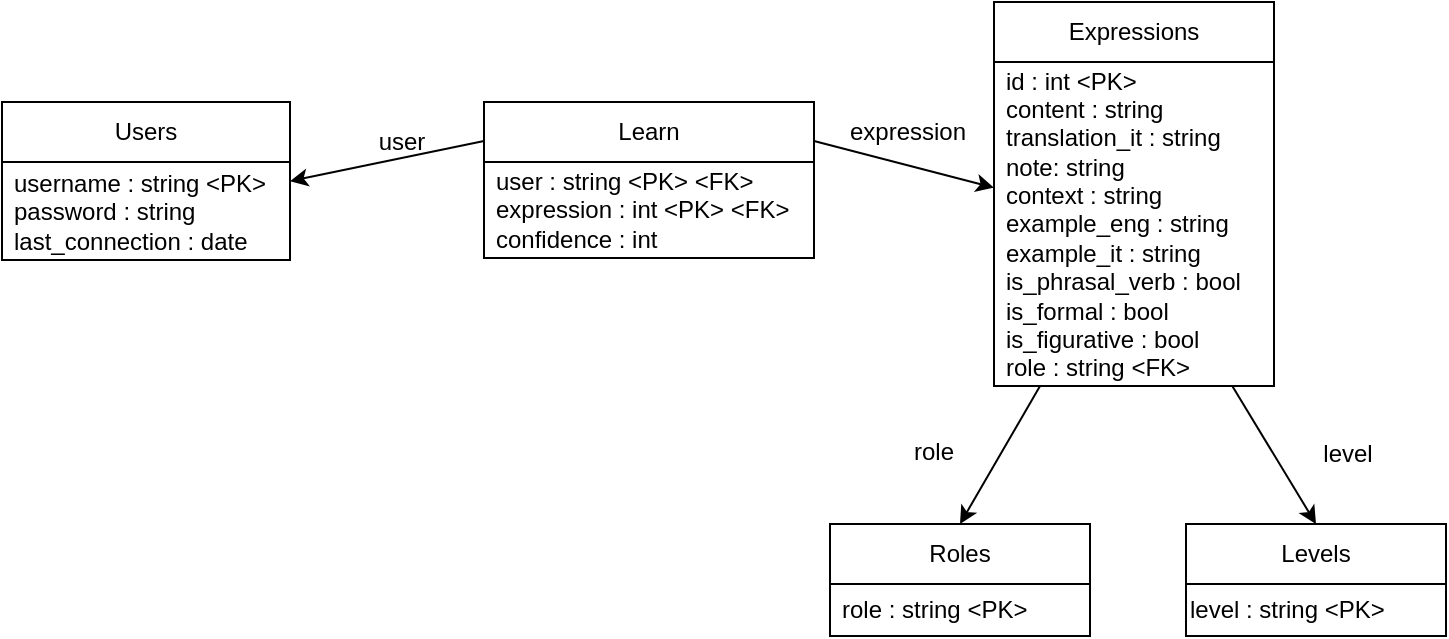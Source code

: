 <mxfile version="24.2.5" type="device">
  <diagram id="lDlxW4i7y4j8TEf86Q9k" name="Pagina-1">
    <mxGraphModel dx="3595" dy="620" grid="0" gridSize="10" guides="1" tooltips="1" connect="1" arrows="1" fold="1" page="1" pageScale="1" pageWidth="1169" pageHeight="1654" math="0" shadow="0">
      <root>
        <mxCell id="0" />
        <mxCell id="1" parent="0" />
        <mxCell id="zCak5OPpVRagQOr4Mdr1-2" value="Users" style="swimlane;fontStyle=0;childLayout=stackLayout;horizontal=1;startSize=30;horizontalStack=0;resizeParent=1;resizeParentMax=0;resizeLast=0;collapsible=1;marginBottom=0;whiteSpace=wrap;html=1;" parent="1" vertex="1">
          <mxGeometry x="-2255" y="209" width="144" height="79" as="geometry" />
        </mxCell>
        <mxCell id="zCak5OPpVRagQOr4Mdr1-3" value="username : string &amp;lt;PK&amp;gt;&lt;br&gt;password : string last_connection : date" style="text;strokeColor=none;fillColor=none;align=left;verticalAlign=middle;spacingLeft=4;spacingRight=4;overflow=hidden;points=[[0,0.5],[1,0.5]];portConstraint=eastwest;rotatable=0;whiteSpace=wrap;html=1;" parent="zCak5OPpVRagQOr4Mdr1-2" vertex="1">
          <mxGeometry y="30" width="144" height="49" as="geometry" />
        </mxCell>
        <mxCell id="zCak5OPpVRagQOr4Mdr1-6" value="Expressions" style="swimlane;fontStyle=0;childLayout=stackLayout;horizontal=1;startSize=30;horizontalStack=0;resizeParent=1;resizeParentMax=0;resizeLast=0;collapsible=1;marginBottom=0;whiteSpace=wrap;html=1;" parent="1" vertex="1">
          <mxGeometry x="-1759" y="159" width="140" height="192" as="geometry" />
        </mxCell>
        <mxCell id="zCak5OPpVRagQOr4Mdr1-7" value="id : int &amp;lt;PK&amp;gt;&lt;br&gt;content : string&lt;br&gt;translation_it : string&lt;br&gt;note: string&lt;br&gt;context : string&lt;br&gt;example_eng : string&lt;br&gt;example_it : string&lt;br&gt;is_phrasal_verb : bool&lt;br&gt;is_formal : bool&lt;div&gt;is_figurative : bool&lt;br&gt;role : string &amp;lt;FK&amp;gt;&lt;br&gt;level : string &amp;lt;FK&amp;gt;&lt;/div&gt;" style="text;strokeColor=none;fillColor=none;align=left;verticalAlign=middle;spacingLeft=4;spacingRight=4;overflow=hidden;points=[[0,0.5],[1,0.5]];portConstraint=eastwest;rotatable=0;whiteSpace=wrap;html=1;" parent="zCak5OPpVRagQOr4Mdr1-6" vertex="1">
          <mxGeometry y="30" width="140" height="162" as="geometry" />
        </mxCell>
        <mxCell id="zCak5OPpVRagQOr4Mdr1-10" style="rounded=0;orthogonalLoop=1;jettySize=auto;html=1;exitX=0;exitY=0.25;exitDx=0;exitDy=0;" parent="1" source="zCak5OPpVRagQOr4Mdr1-8" target="zCak5OPpVRagQOr4Mdr1-3" edge="1">
          <mxGeometry relative="1" as="geometry" />
        </mxCell>
        <mxCell id="zCak5OPpVRagQOr4Mdr1-11" style="rounded=0;orthogonalLoop=1;jettySize=auto;html=1;exitX=1;exitY=0.25;exitDx=0;exitDy=0;" parent="1" source="zCak5OPpVRagQOr4Mdr1-8" target="zCak5OPpVRagQOr4Mdr1-7" edge="1">
          <mxGeometry relative="1" as="geometry" />
        </mxCell>
        <mxCell id="zCak5OPpVRagQOr4Mdr1-8" value="Learn" style="swimlane;fontStyle=0;childLayout=stackLayout;horizontal=1;startSize=30;horizontalStack=0;resizeParent=1;resizeParentMax=0;resizeLast=0;collapsible=1;marginBottom=0;whiteSpace=wrap;html=1;" parent="1" vertex="1">
          <mxGeometry x="-2014" y="209" width="165" height="78" as="geometry" />
        </mxCell>
        <mxCell id="zCak5OPpVRagQOr4Mdr1-9" value="user : string &amp;lt;PK&amp;gt; &amp;lt;FK&amp;gt;&lt;br&gt;expression : int &amp;lt;PK&amp;gt; &amp;lt;FK&amp;gt;&lt;br&gt;confidence : int" style="text;strokeColor=none;fillColor=none;align=left;verticalAlign=middle;spacingLeft=4;spacingRight=4;overflow=hidden;points=[[0,0.5],[1,0.5]];portConstraint=eastwest;rotatable=0;whiteSpace=wrap;html=1;" parent="zCak5OPpVRagQOr4Mdr1-8" vertex="1">
          <mxGeometry y="30" width="165" height="48" as="geometry" />
        </mxCell>
        <mxCell id="zCak5OPpVRagQOr4Mdr1-12" value="user" style="text;html=1;strokeColor=none;fillColor=none;align=center;verticalAlign=middle;whiteSpace=wrap;rounded=0;" parent="1" vertex="1">
          <mxGeometry x="-2085" y="214.25" width="60" height="30" as="geometry" />
        </mxCell>
        <mxCell id="zCak5OPpVRagQOr4Mdr1-13" value="expression" style="text;html=1;strokeColor=none;fillColor=none;align=center;verticalAlign=middle;whiteSpace=wrap;rounded=0;" parent="1" vertex="1">
          <mxGeometry x="-1832" y="209.25" width="60" height="30" as="geometry" />
        </mxCell>
        <mxCell id="zCak5OPpVRagQOr4Mdr1-16" style="edgeStyle=none;rounded=0;orthogonalLoop=1;jettySize=auto;html=1;exitX=0.5;exitY=0;exitDx=0;exitDy=0;startArrow=classic;startFill=1;endArrow=none;endFill=0;" parent="1" source="zCak5OPpVRagQOr4Mdr1-14" target="zCak5OPpVRagQOr4Mdr1-7" edge="1">
          <mxGeometry relative="1" as="geometry" />
        </mxCell>
        <mxCell id="zCak5OPpVRagQOr4Mdr1-14" value="Roles" style="swimlane;fontStyle=0;childLayout=stackLayout;horizontal=1;startSize=30;horizontalStack=0;resizeParent=1;resizeParentMax=0;resizeLast=0;collapsible=1;marginBottom=0;whiteSpace=wrap;html=1;" parent="1" vertex="1">
          <mxGeometry x="-1841" y="420" width="130" height="56" as="geometry" />
        </mxCell>
        <mxCell id="zCak5OPpVRagQOr4Mdr1-15" value="role : string &amp;lt;PK&amp;gt;" style="text;strokeColor=none;fillColor=none;align=left;verticalAlign=middle;spacingLeft=4;spacingRight=4;overflow=hidden;points=[[0,0.5],[1,0.5]];portConstraint=eastwest;rotatable=0;whiteSpace=wrap;html=1;" parent="zCak5OPpVRagQOr4Mdr1-14" vertex="1">
          <mxGeometry y="30" width="130" height="26" as="geometry" />
        </mxCell>
        <mxCell id="zCak5OPpVRagQOr4Mdr1-20" style="edgeStyle=none;rounded=0;orthogonalLoop=1;jettySize=auto;html=1;exitX=0.5;exitY=0;exitDx=0;exitDy=0;startArrow=classic;startFill=1;endArrow=none;endFill=0;" parent="1" source="zCak5OPpVRagQOr4Mdr1-17" target="zCak5OPpVRagQOr4Mdr1-7" edge="1">
          <mxGeometry relative="1" as="geometry" />
        </mxCell>
        <mxCell id="zCak5OPpVRagQOr4Mdr1-17" value="Levels" style="swimlane;fontStyle=0;childLayout=stackLayout;horizontal=1;startSize=30;horizontalStack=0;resizeParent=1;resizeParentMax=0;resizeLast=0;collapsible=1;marginBottom=0;whiteSpace=wrap;html=1;" parent="1" vertex="1">
          <mxGeometry x="-1663" y="420" width="130" height="56" as="geometry" />
        </mxCell>
        <mxCell id="zCak5OPpVRagQOr4Mdr1-19" value="level : string &amp;lt;PK&amp;gt;" style="text;html=1;align=left;verticalAlign=middle;resizable=0;points=[];autosize=1;strokeColor=none;fillColor=none;" parent="zCak5OPpVRagQOr4Mdr1-17" vertex="1">
          <mxGeometry y="30" width="130" height="26" as="geometry" />
        </mxCell>
        <mxCell id="zCak5OPpVRagQOr4Mdr1-21" value="role" style="text;html=1;strokeColor=none;fillColor=none;align=center;verticalAlign=middle;whiteSpace=wrap;rounded=0;" parent="1" vertex="1">
          <mxGeometry x="-1819" y="368.5" width="60" height="30" as="geometry" />
        </mxCell>
        <mxCell id="zCak5OPpVRagQOr4Mdr1-22" value="level" style="text;html=1;strokeColor=none;fillColor=none;align=center;verticalAlign=middle;whiteSpace=wrap;rounded=0;" parent="1" vertex="1">
          <mxGeometry x="-1612" y="370" width="60" height="30" as="geometry" />
        </mxCell>
      </root>
    </mxGraphModel>
  </diagram>
</mxfile>
